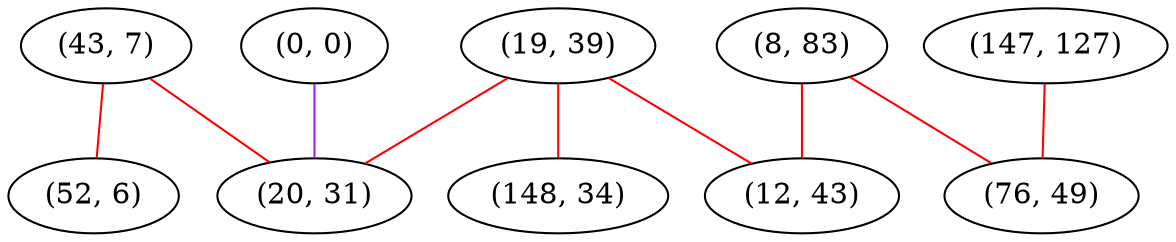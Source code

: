 graph "" {
"(43, 7)";
"(0, 0)";
"(147, 127)";
"(19, 39)";
"(20, 31)";
"(8, 83)";
"(76, 49)";
"(52, 6)";
"(12, 43)";
"(148, 34)";
"(43, 7)" -- "(20, 31)"  [color=red, key=0, weight=1];
"(43, 7)" -- "(52, 6)"  [color=red, key=0, weight=1];
"(0, 0)" -- "(20, 31)"  [color=purple, key=0, weight=4];
"(147, 127)" -- "(76, 49)"  [color=red, key=0, weight=1];
"(19, 39)" -- "(148, 34)"  [color=red, key=0, weight=1];
"(19, 39)" -- "(20, 31)"  [color=red, key=0, weight=1];
"(19, 39)" -- "(12, 43)"  [color=red, key=0, weight=1];
"(8, 83)" -- "(76, 49)"  [color=red, key=0, weight=1];
"(8, 83)" -- "(12, 43)"  [color=red, key=0, weight=1];
}
